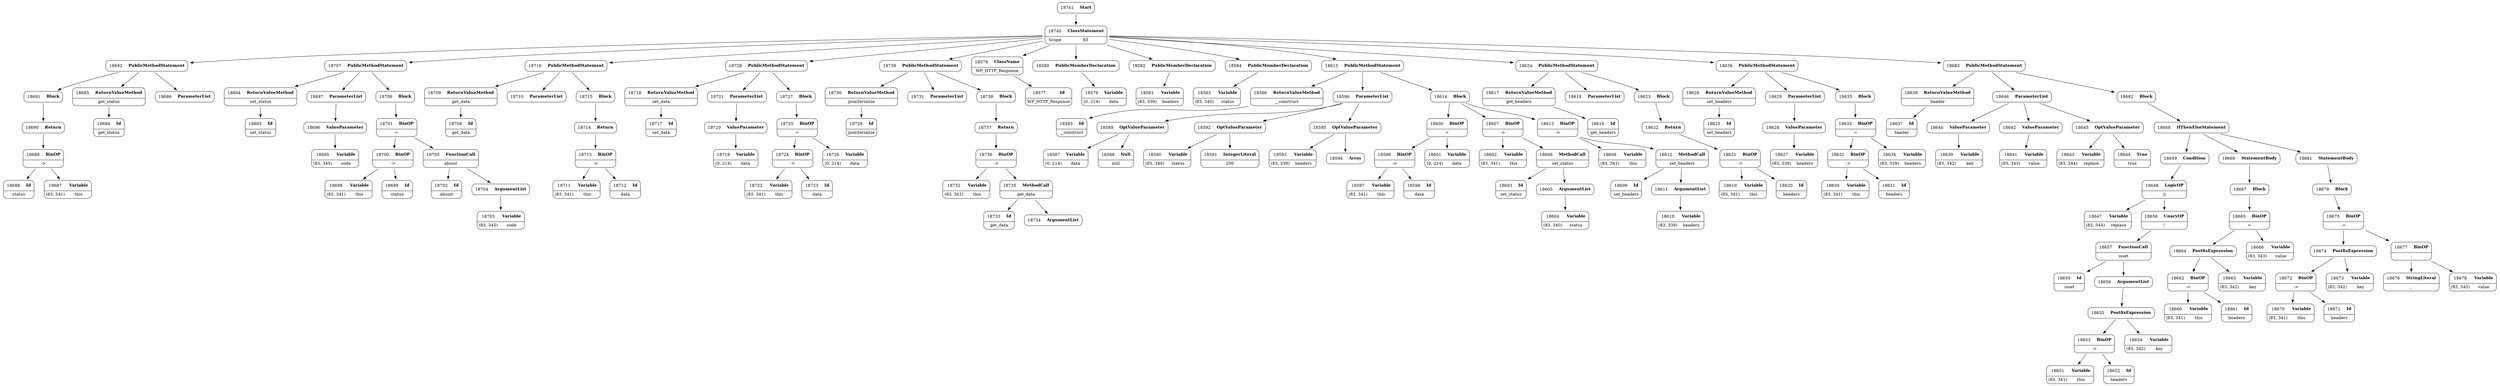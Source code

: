 digraph ast {
node [shape=none];
18688 [label=<<TABLE border='1' cellspacing='0' cellpadding='10' style='rounded' ><TR><TD border='0'>18688</TD><TD border='0'><B>Id</B></TD></TR><HR/><TR><TD border='0' cellpadding='5' colspan='2'>status</TD></TR></TABLE>>];
18689 [label=<<TABLE border='1' cellspacing='0' cellpadding='10' style='rounded' ><TR><TD border='0'>18689</TD><TD border='0'><B>BinOP</B></TD></TR><HR/><TR><TD border='0' cellpadding='5' colspan='2'>-&gt;</TD></TR></TABLE>>];
18689 -> 18687 [weight=2];
18689 -> 18688 [weight=2];
18690 [label=<<TABLE border='1' cellspacing='0' cellpadding='10' style='rounded' ><TR><TD border='0'>18690</TD><TD border='0'><B>Return</B></TD></TR></TABLE>>];
18690 -> 18689 [weight=2];
18691 [label=<<TABLE border='1' cellspacing='0' cellpadding='10' style='rounded' ><TR><TD border='0'>18691</TD><TD border='0'><B>Block</B></TD></TR></TABLE>>];
18691 -> 18690 [weight=2];
18692 [label=<<TABLE border='1' cellspacing='0' cellpadding='10' style='rounded' ><TR><TD border='0'>18692</TD><TD border='0'><B>PublicMethodStatement</B></TD></TR></TABLE>>];
18692 -> 18685 [weight=2];
18692 -> 18686 [weight=2];
18692 -> 18691 [weight=2];
18693 [label=<<TABLE border='1' cellspacing='0' cellpadding='10' style='rounded' ><TR><TD border='0'>18693</TD><TD border='0'><B>Id</B></TD></TR><HR/><TR><TD border='0' cellpadding='5' colspan='2'>set_status</TD></TR></TABLE>>];
18694 [label=<<TABLE border='1' cellspacing='0' cellpadding='10' style='rounded' ><TR><TD border='0'>18694</TD><TD border='0'><B>ReturnValueMethod</B></TD></TR><HR/><TR><TD border='0' cellpadding='5' colspan='2'>set_status</TD></TR></TABLE>>];
18694 -> 18693 [weight=2];
18695 [label=<<TABLE border='1' cellspacing='0' cellpadding='10' style='rounded' ><TR><TD border='0'>18695</TD><TD border='0'><B>Variable</B></TD></TR><HR/><TR><TD border='0' cellpadding='5'>(83, 345)</TD><TD border='0' cellpadding='5'>code</TD></TR></TABLE>>];
18696 [label=<<TABLE border='1' cellspacing='0' cellpadding='10' style='rounded' ><TR><TD border='0'>18696</TD><TD border='0'><B>ValueParameter</B></TD></TR></TABLE>>];
18696 -> 18695 [weight=2];
18697 [label=<<TABLE border='1' cellspacing='0' cellpadding='10' style='rounded' ><TR><TD border='0'>18697</TD><TD border='0'><B>ParameterList</B></TD></TR></TABLE>>];
18697 -> 18696 [weight=2];
18698 [label=<<TABLE border='1' cellspacing='0' cellpadding='10' style='rounded' ><TR><TD border='0'>18698</TD><TD border='0'><B>Variable</B></TD></TR><HR/><TR><TD border='0' cellpadding='5'>(83, 341)</TD><TD border='0' cellpadding='5'>this</TD></TR></TABLE>>];
18699 [label=<<TABLE border='1' cellspacing='0' cellpadding='10' style='rounded' ><TR><TD border='0'>18699</TD><TD border='0'><B>Id</B></TD></TR><HR/><TR><TD border='0' cellpadding='5' colspan='2'>status</TD></TR></TABLE>>];
18700 [label=<<TABLE border='1' cellspacing='0' cellpadding='10' style='rounded' ><TR><TD border='0'>18700</TD><TD border='0'><B>BinOP</B></TD></TR><HR/><TR><TD border='0' cellpadding='5' colspan='2'>-&gt;</TD></TR></TABLE>>];
18700 -> 18698 [weight=2];
18700 -> 18699 [weight=2];
18701 [label=<<TABLE border='1' cellspacing='0' cellpadding='10' style='rounded' ><TR><TD border='0'>18701</TD><TD border='0'><B>BinOP</B></TD></TR><HR/><TR><TD border='0' cellpadding='5' colspan='2'>=</TD></TR></TABLE>>];
18701 -> 18700 [weight=2];
18701 -> 18705 [weight=2];
18702 [label=<<TABLE border='1' cellspacing='0' cellpadding='10' style='rounded' ><TR><TD border='0'>18702</TD><TD border='0'><B>Id</B></TD></TR><HR/><TR><TD border='0' cellpadding='5' colspan='2'>absint</TD></TR></TABLE>>];
18703 [label=<<TABLE border='1' cellspacing='0' cellpadding='10' style='rounded' ><TR><TD border='0'>18703</TD><TD border='0'><B>Variable</B></TD></TR><HR/><TR><TD border='0' cellpadding='5'>(83, 345)</TD><TD border='0' cellpadding='5'>code</TD></TR></TABLE>>];
18704 [label=<<TABLE border='1' cellspacing='0' cellpadding='10' style='rounded' ><TR><TD border='0'>18704</TD><TD border='0'><B>ArgumentList</B></TD></TR></TABLE>>];
18704 -> 18703 [weight=2];
18705 [label=<<TABLE border='1' cellspacing='0' cellpadding='10' style='rounded' ><TR><TD border='0'>18705</TD><TD border='0'><B>FunctionCall</B></TD></TR><HR/><TR><TD border='0' cellpadding='5' colspan='2'>absint</TD></TR></TABLE>>];
18705 -> 18702 [weight=2];
18705 -> 18704 [weight=2];
18706 [label=<<TABLE border='1' cellspacing='0' cellpadding='10' style='rounded' ><TR><TD border='0'>18706</TD><TD border='0'><B>Block</B></TD></TR></TABLE>>];
18706 -> 18701 [weight=2];
18707 [label=<<TABLE border='1' cellspacing='0' cellpadding='10' style='rounded' ><TR><TD border='0'>18707</TD><TD border='0'><B>PublicMethodStatement</B></TD></TR></TABLE>>];
18707 -> 18694 [weight=2];
18707 -> 18697 [weight=2];
18707 -> 18706 [weight=2];
18708 [label=<<TABLE border='1' cellspacing='0' cellpadding='10' style='rounded' ><TR><TD border='0'>18708</TD><TD border='0'><B>Id</B></TD></TR><HR/><TR><TD border='0' cellpadding='5' colspan='2'>get_data</TD></TR></TABLE>>];
18709 [label=<<TABLE border='1' cellspacing='0' cellpadding='10' style='rounded' ><TR><TD border='0'>18709</TD><TD border='0'><B>ReturnValueMethod</B></TD></TR><HR/><TR><TD border='0' cellpadding='5' colspan='2'>get_data</TD></TR></TABLE>>];
18709 -> 18708 [weight=2];
18710 [label=<<TABLE border='1' cellspacing='0' cellpadding='10' style='rounded' ><TR><TD border='0'>18710</TD><TD border='0'><B>ParameterList</B></TD></TR></TABLE>>];
18711 [label=<<TABLE border='1' cellspacing='0' cellpadding='10' style='rounded' ><TR><TD border='0'>18711</TD><TD border='0'><B>Variable</B></TD></TR><HR/><TR><TD border='0' cellpadding='5'>(83, 341)</TD><TD border='0' cellpadding='5'>this</TD></TR></TABLE>>];
18712 [label=<<TABLE border='1' cellspacing='0' cellpadding='10' style='rounded' ><TR><TD border='0'>18712</TD><TD border='0'><B>Id</B></TD></TR><HR/><TR><TD border='0' cellpadding='5' colspan='2'>data</TD></TR></TABLE>>];
18713 [label=<<TABLE border='1' cellspacing='0' cellpadding='10' style='rounded' ><TR><TD border='0'>18713</TD><TD border='0'><B>BinOP</B></TD></TR><HR/><TR><TD border='0' cellpadding='5' colspan='2'>-&gt;</TD></TR></TABLE>>];
18713 -> 18711 [weight=2];
18713 -> 18712 [weight=2];
18714 [label=<<TABLE border='1' cellspacing='0' cellpadding='10' style='rounded' ><TR><TD border='0'>18714</TD><TD border='0'><B>Return</B></TD></TR></TABLE>>];
18714 -> 18713 [weight=2];
18715 [label=<<TABLE border='1' cellspacing='0' cellpadding='10' style='rounded' ><TR><TD border='0'>18715</TD><TD border='0'><B>Block</B></TD></TR></TABLE>>];
18715 -> 18714 [weight=2];
18716 [label=<<TABLE border='1' cellspacing='0' cellpadding='10' style='rounded' ><TR><TD border='0'>18716</TD><TD border='0'><B>PublicMethodStatement</B></TD></TR></TABLE>>];
18716 -> 18709 [weight=2];
18716 -> 18710 [weight=2];
18716 -> 18715 [weight=2];
18717 [label=<<TABLE border='1' cellspacing='0' cellpadding='10' style='rounded' ><TR><TD border='0'>18717</TD><TD border='0'><B>Id</B></TD></TR><HR/><TR><TD border='0' cellpadding='5' colspan='2'>set_data</TD></TR></TABLE>>];
18718 [label=<<TABLE border='1' cellspacing='0' cellpadding='10' style='rounded' ><TR><TD border='0'>18718</TD><TD border='0'><B>ReturnValueMethod</B></TD></TR><HR/><TR><TD border='0' cellpadding='5' colspan='2'>set_data</TD></TR></TABLE>>];
18718 -> 18717 [weight=2];
18719 [label=<<TABLE border='1' cellspacing='0' cellpadding='10' style='rounded' ><TR><TD border='0'>18719</TD><TD border='0'><B>Variable</B></TD></TR><HR/><TR><TD border='0' cellpadding='5'>(0, 214)</TD><TD border='0' cellpadding='5'>data</TD></TR></TABLE>>];
18720 [label=<<TABLE border='1' cellspacing='0' cellpadding='10' style='rounded' ><TR><TD border='0'>18720</TD><TD border='0'><B>ValueParameter</B></TD></TR></TABLE>>];
18720 -> 18719 [weight=2];
18721 [label=<<TABLE border='1' cellspacing='0' cellpadding='10' style='rounded' ><TR><TD border='0'>18721</TD><TD border='0'><B>ParameterList</B></TD></TR></TABLE>>];
18721 -> 18720 [weight=2];
18722 [label=<<TABLE border='1' cellspacing='0' cellpadding='10' style='rounded' ><TR><TD border='0'>18722</TD><TD border='0'><B>Variable</B></TD></TR><HR/><TR><TD border='0' cellpadding='5'>(83, 341)</TD><TD border='0' cellpadding='5'>this</TD></TR></TABLE>>];
18723 [label=<<TABLE border='1' cellspacing='0' cellpadding='10' style='rounded' ><TR><TD border='0'>18723</TD><TD border='0'><B>Id</B></TD></TR><HR/><TR><TD border='0' cellpadding='5' colspan='2'>data</TD></TR></TABLE>>];
18724 [label=<<TABLE border='1' cellspacing='0' cellpadding='10' style='rounded' ><TR><TD border='0'>18724</TD><TD border='0'><B>BinOP</B></TD></TR><HR/><TR><TD border='0' cellpadding='5' colspan='2'>-&gt;</TD></TR></TABLE>>];
18724 -> 18722 [weight=2];
18724 -> 18723 [weight=2];
18725 [label=<<TABLE border='1' cellspacing='0' cellpadding='10' style='rounded' ><TR><TD border='0'>18725</TD><TD border='0'><B>BinOP</B></TD></TR><HR/><TR><TD border='0' cellpadding='5' colspan='2'>=</TD></TR></TABLE>>];
18725 -> 18724 [weight=2];
18725 -> 18726 [weight=2];
18726 [label=<<TABLE border='1' cellspacing='0' cellpadding='10' style='rounded' ><TR><TD border='0'>18726</TD><TD border='0'><B>Variable</B></TD></TR><HR/><TR><TD border='0' cellpadding='5'>(0, 214)</TD><TD border='0' cellpadding='5'>data</TD></TR></TABLE>>];
18727 [label=<<TABLE border='1' cellspacing='0' cellpadding='10' style='rounded' ><TR><TD border='0'>18727</TD><TD border='0'><B>Block</B></TD></TR></TABLE>>];
18727 -> 18725 [weight=2];
18728 [label=<<TABLE border='1' cellspacing='0' cellpadding='10' style='rounded' ><TR><TD border='0'>18728</TD><TD border='0'><B>PublicMethodStatement</B></TD></TR></TABLE>>];
18728 -> 18718 [weight=2];
18728 -> 18721 [weight=2];
18728 -> 18727 [weight=2];
18729 [label=<<TABLE border='1' cellspacing='0' cellpadding='10' style='rounded' ><TR><TD border='0'>18729</TD><TD border='0'><B>Id</B></TD></TR><HR/><TR><TD border='0' cellpadding='5' colspan='2'>jsonSerialize</TD></TR></TABLE>>];
18730 [label=<<TABLE border='1' cellspacing='0' cellpadding='10' style='rounded' ><TR><TD border='0'>18730</TD><TD border='0'><B>ReturnValueMethod</B></TD></TR><HR/><TR><TD border='0' cellpadding='5' colspan='2'>jsonSerialize</TD></TR></TABLE>>];
18730 -> 18729 [weight=2];
18731 [label=<<TABLE border='1' cellspacing='0' cellpadding='10' style='rounded' ><TR><TD border='0'>18731</TD><TD border='0'><B>ParameterList</B></TD></TR></TABLE>>];
18732 [label=<<TABLE border='1' cellspacing='0' cellpadding='10' style='rounded' ><TR><TD border='0'>18732</TD><TD border='0'><B>Variable</B></TD></TR><HR/><TR><TD border='0' cellpadding='5'>(83, 341)</TD><TD border='0' cellpadding='5'>this</TD></TR></TABLE>>];
18733 [label=<<TABLE border='1' cellspacing='0' cellpadding='10' style='rounded' ><TR><TD border='0'>18733</TD><TD border='0'><B>Id</B></TD></TR><HR/><TR><TD border='0' cellpadding='5' colspan='2'>get_data</TD></TR></TABLE>>];
18734 [label=<<TABLE border='1' cellspacing='0' cellpadding='10' style='rounded' ><TR><TD border='0'>18734</TD><TD border='0'><B>ArgumentList</B></TD></TR></TABLE>>];
18735 [label=<<TABLE border='1' cellspacing='0' cellpadding='10' style='rounded' ><TR><TD border='0'>18735</TD><TD border='0'><B>MethodCall</B></TD></TR><HR/><TR><TD border='0' cellpadding='5' colspan='2'>get_data</TD></TR></TABLE>>];
18735 -> 18733 [weight=2];
18735 -> 18734 [weight=2];
18736 [label=<<TABLE border='1' cellspacing='0' cellpadding='10' style='rounded' ><TR><TD border='0'>18736</TD><TD border='0'><B>BinOP</B></TD></TR><HR/><TR><TD border='0' cellpadding='5' colspan='2'>-&gt;</TD></TR></TABLE>>];
18736 -> 18732 [weight=2];
18736 -> 18735 [weight=2];
18737 [label=<<TABLE border='1' cellspacing='0' cellpadding='10' style='rounded' ><TR><TD border='0'>18737</TD><TD border='0'><B>Return</B></TD></TR></TABLE>>];
18737 -> 18736 [weight=2];
18738 [label=<<TABLE border='1' cellspacing='0' cellpadding='10' style='rounded' ><TR><TD border='0'>18738</TD><TD border='0'><B>Block</B></TD></TR></TABLE>>];
18738 -> 18737 [weight=2];
18739 [label=<<TABLE border='1' cellspacing='0' cellpadding='10' style='rounded' ><TR><TD border='0'>18739</TD><TD border='0'><B>PublicMethodStatement</B></TD></TR></TABLE>>];
18739 -> 18730 [weight=2];
18739 -> 18731 [weight=2];
18739 -> 18738 [weight=2];
18740 [label=<<TABLE border='1' cellspacing='0' cellpadding='10' style='rounded' ><TR><TD border='0'>18740</TD><TD border='0'><B>ClassStatement</B></TD></TR><HR/><TR><TD border='0' cellpadding='5'>Scope</TD><TD border='0' cellpadding='5'>83</TD></TR></TABLE>>];
18740 -> 18578 [weight=2];
18740 -> 18580 [weight=2];
18740 -> 18582 [weight=2];
18740 -> 18584 [weight=2];
18740 -> 18615 [weight=2];
18740 -> 18624 [weight=2];
18740 -> 18636 [weight=2];
18740 -> 18683 [weight=2];
18740 -> 18692 [weight=2];
18740 -> 18707 [weight=2];
18740 -> 18716 [weight=2];
18740 -> 18728 [weight=2];
18740 -> 18739 [weight=2];
18741 [label=<<TABLE border='1' cellspacing='0' cellpadding='10' style='rounded' ><TR><TD border='0'>18741</TD><TD border='0'><B>Start</B></TD></TR></TABLE>>];
18741 -> 18740 [weight=2];
18577 [label=<<TABLE border='1' cellspacing='0' cellpadding='10' style='rounded' ><TR><TD border='0'>18577</TD><TD border='0'><B>Id</B></TD></TR><HR/><TR><TD border='0' cellpadding='5' colspan='2'>WP_HTTP_Response</TD></TR></TABLE>>];
18578 [label=<<TABLE border='1' cellspacing='0' cellpadding='10' style='rounded' ><TR><TD border='0'>18578</TD><TD border='0'><B>ClassName</B></TD></TR><HR/><TR><TD border='0' cellpadding='5' colspan='2'>WP_HTTP_Response</TD></TR></TABLE>>];
18578 -> 18577 [weight=2];
18579 [label=<<TABLE border='1' cellspacing='0' cellpadding='10' style='rounded' ><TR><TD border='0'>18579</TD><TD border='0'><B>Variable</B></TD></TR><HR/><TR><TD border='0' cellpadding='5'>(0, 214)</TD><TD border='0' cellpadding='5'>data</TD></TR></TABLE>>];
18580 [label=<<TABLE border='1' cellspacing='0' cellpadding='10' style='rounded' ><TR><TD border='0'>18580</TD><TD border='0'><B>PublicMemberDeclaration</B></TD></TR></TABLE>>];
18580 -> 18579 [weight=2];
18581 [label=<<TABLE border='1' cellspacing='0' cellpadding='10' style='rounded' ><TR><TD border='0'>18581</TD><TD border='0'><B>Variable</B></TD></TR><HR/><TR><TD border='0' cellpadding='5'>(83, 339)</TD><TD border='0' cellpadding='5'>headers</TD></TR></TABLE>>];
18582 [label=<<TABLE border='1' cellspacing='0' cellpadding='10' style='rounded' ><TR><TD border='0'>18582</TD><TD border='0'><B>PublicMemberDeclaration</B></TD></TR></TABLE>>];
18582 -> 18581 [weight=2];
18583 [label=<<TABLE border='1' cellspacing='0' cellpadding='10' style='rounded' ><TR><TD border='0'>18583</TD><TD border='0'><B>Variable</B></TD></TR><HR/><TR><TD border='0' cellpadding='5'>(83, 340)</TD><TD border='0' cellpadding='5'>status</TD></TR></TABLE>>];
18584 [label=<<TABLE border='1' cellspacing='0' cellpadding='10' style='rounded' ><TR><TD border='0'>18584</TD><TD border='0'><B>PublicMemberDeclaration</B></TD></TR></TABLE>>];
18584 -> 18583 [weight=2];
18585 [label=<<TABLE border='1' cellspacing='0' cellpadding='10' style='rounded' ><TR><TD border='0'>18585</TD><TD border='0'><B>Id</B></TD></TR><HR/><TR><TD border='0' cellpadding='5' colspan='2'>__construct</TD></TR></TABLE>>];
18586 [label=<<TABLE border='1' cellspacing='0' cellpadding='10' style='rounded' ><TR><TD border='0'>18586</TD><TD border='0'><B>ReturnValueMethod</B></TD></TR><HR/><TR><TD border='0' cellpadding='5' colspan='2'>__construct</TD></TR></TABLE>>];
18586 -> 18585 [weight=2];
18587 [label=<<TABLE border='1' cellspacing='0' cellpadding='10' style='rounded' ><TR><TD border='0'>18587</TD><TD border='0'><B>Variable</B></TD></TR><HR/><TR><TD border='0' cellpadding='5'>(0, 214)</TD><TD border='0' cellpadding='5'>data</TD></TR></TABLE>>];
18588 [label=<<TABLE border='1' cellspacing='0' cellpadding='10' style='rounded' ><TR><TD border='0'>18588</TD><TD border='0'><B>Null</B></TD></TR><HR/><TR><TD border='0' cellpadding='5' colspan='2'>null</TD></TR></TABLE>>];
18589 [label=<<TABLE border='1' cellspacing='0' cellpadding='10' style='rounded' ><TR><TD border='0'>18589</TD><TD border='0'><B>OptValueParameter</B></TD></TR></TABLE>>];
18589 -> 18587 [weight=2];
18589 -> 18588 [weight=2];
18590 [label=<<TABLE border='1' cellspacing='0' cellpadding='10' style='rounded' ><TR><TD border='0'>18590</TD><TD border='0'><B>Variable</B></TD></TR><HR/><TR><TD border='0' cellpadding='5'>(83, 340)</TD><TD border='0' cellpadding='5'>status</TD></TR></TABLE>>];
18591 [label=<<TABLE border='1' cellspacing='0' cellpadding='10' style='rounded' ><TR><TD border='0'>18591</TD><TD border='0'><B>IntegerLiteral</B></TD></TR><HR/><TR><TD border='0' cellpadding='5' colspan='2'>200</TD></TR></TABLE>>];
18592 [label=<<TABLE border='1' cellspacing='0' cellpadding='10' style='rounded' ><TR><TD border='0'>18592</TD><TD border='0'><B>OptValueParameter</B></TD></TR></TABLE>>];
18592 -> 18590 [weight=2];
18592 -> 18591 [weight=2];
18593 [label=<<TABLE border='1' cellspacing='0' cellpadding='10' style='rounded' ><TR><TD border='0'>18593</TD><TD border='0'><B>Variable</B></TD></TR><HR/><TR><TD border='0' cellpadding='5'>(83, 339)</TD><TD border='0' cellpadding='5'>headers</TD></TR></TABLE>>];
18594 [label=<<TABLE border='1' cellspacing='0' cellpadding='10' style='rounded' ><TR><TD border='0'>18594</TD><TD border='0'><B>Array</B></TD></TR></TABLE>>];
18595 [label=<<TABLE border='1' cellspacing='0' cellpadding='10' style='rounded' ><TR><TD border='0'>18595</TD><TD border='0'><B>OptValueParameter</B></TD></TR></TABLE>>];
18595 -> 18593 [weight=2];
18595 -> 18594 [weight=2];
18596 [label=<<TABLE border='1' cellspacing='0' cellpadding='10' style='rounded' ><TR><TD border='0'>18596</TD><TD border='0'><B>ParameterList</B></TD></TR></TABLE>>];
18596 -> 18589 [weight=2];
18596 -> 18592 [weight=2];
18596 -> 18595 [weight=2];
18597 [label=<<TABLE border='1' cellspacing='0' cellpadding='10' style='rounded' ><TR><TD border='0'>18597</TD><TD border='0'><B>Variable</B></TD></TR><HR/><TR><TD border='0' cellpadding='5'>(83, 341)</TD><TD border='0' cellpadding='5'>this</TD></TR></TABLE>>];
18598 [label=<<TABLE border='1' cellspacing='0' cellpadding='10' style='rounded' ><TR><TD border='0'>18598</TD><TD border='0'><B>Id</B></TD></TR><HR/><TR><TD border='0' cellpadding='5' colspan='2'>data</TD></TR></TABLE>>];
18599 [label=<<TABLE border='1' cellspacing='0' cellpadding='10' style='rounded' ><TR><TD border='0'>18599</TD><TD border='0'><B>BinOP</B></TD></TR><HR/><TR><TD border='0' cellpadding='5' colspan='2'>-&gt;</TD></TR></TABLE>>];
18599 -> 18597 [weight=2];
18599 -> 18598 [weight=2];
18600 [label=<<TABLE border='1' cellspacing='0' cellpadding='10' style='rounded' ><TR><TD border='0'>18600</TD><TD border='0'><B>BinOP</B></TD></TR><HR/><TR><TD border='0' cellpadding='5' colspan='2'>=</TD></TR></TABLE>>];
18600 -> 18599 [weight=2];
18600 -> 18601 [weight=2];
18601 [label=<<TABLE border='1' cellspacing='0' cellpadding='10' style='rounded' ><TR><TD border='0'>18601</TD><TD border='0'><B>Variable</B></TD></TR><HR/><TR><TD border='0' cellpadding='5'>(0, 214)</TD><TD border='0' cellpadding='5'>data</TD></TR></TABLE>>];
18602 [label=<<TABLE border='1' cellspacing='0' cellpadding='10' style='rounded' ><TR><TD border='0'>18602</TD><TD border='0'><B>Variable</B></TD></TR><HR/><TR><TD border='0' cellpadding='5'>(83, 341)</TD><TD border='0' cellpadding='5'>this</TD></TR></TABLE>>];
18603 [label=<<TABLE border='1' cellspacing='0' cellpadding='10' style='rounded' ><TR><TD border='0'>18603</TD><TD border='0'><B>Id</B></TD></TR><HR/><TR><TD border='0' cellpadding='5' colspan='2'>set_status</TD></TR></TABLE>>];
18604 [label=<<TABLE border='1' cellspacing='0' cellpadding='10' style='rounded' ><TR><TD border='0'>18604</TD><TD border='0'><B>Variable</B></TD></TR><HR/><TR><TD border='0' cellpadding='5'>(83, 340)</TD><TD border='0' cellpadding='5'>status</TD></TR></TABLE>>];
18605 [label=<<TABLE border='1' cellspacing='0' cellpadding='10' style='rounded' ><TR><TD border='0'>18605</TD><TD border='0'><B>ArgumentList</B></TD></TR></TABLE>>];
18605 -> 18604 [weight=2];
18606 [label=<<TABLE border='1' cellspacing='0' cellpadding='10' style='rounded' ><TR><TD border='0'>18606</TD><TD border='0'><B>MethodCall</B></TD></TR><HR/><TR><TD border='0' cellpadding='5' colspan='2'>set_status</TD></TR></TABLE>>];
18606 -> 18603 [weight=2];
18606 -> 18605 [weight=2];
18607 [label=<<TABLE border='1' cellspacing='0' cellpadding='10' style='rounded' ><TR><TD border='0'>18607</TD><TD border='0'><B>BinOP</B></TD></TR><HR/><TR><TD border='0' cellpadding='5' colspan='2'>-&gt;</TD></TR></TABLE>>];
18607 -> 18602 [weight=2];
18607 -> 18606 [weight=2];
18608 [label=<<TABLE border='1' cellspacing='0' cellpadding='10' style='rounded' ><TR><TD border='0'>18608</TD><TD border='0'><B>Variable</B></TD></TR><HR/><TR><TD border='0' cellpadding='5'>(83, 341)</TD><TD border='0' cellpadding='5'>this</TD></TR></TABLE>>];
18609 [label=<<TABLE border='1' cellspacing='0' cellpadding='10' style='rounded' ><TR><TD border='0'>18609</TD><TD border='0'><B>Id</B></TD></TR><HR/><TR><TD border='0' cellpadding='5' colspan='2'>set_headers</TD></TR></TABLE>>];
18610 [label=<<TABLE border='1' cellspacing='0' cellpadding='10' style='rounded' ><TR><TD border='0'>18610</TD><TD border='0'><B>Variable</B></TD></TR><HR/><TR><TD border='0' cellpadding='5'>(83, 339)</TD><TD border='0' cellpadding='5'>headers</TD></TR></TABLE>>];
18611 [label=<<TABLE border='1' cellspacing='0' cellpadding='10' style='rounded' ><TR><TD border='0'>18611</TD><TD border='0'><B>ArgumentList</B></TD></TR></TABLE>>];
18611 -> 18610 [weight=2];
18612 [label=<<TABLE border='1' cellspacing='0' cellpadding='10' style='rounded' ><TR><TD border='0'>18612</TD><TD border='0'><B>MethodCall</B></TD></TR><HR/><TR><TD border='0' cellpadding='5' colspan='2'>set_headers</TD></TR></TABLE>>];
18612 -> 18609 [weight=2];
18612 -> 18611 [weight=2];
18613 [label=<<TABLE border='1' cellspacing='0' cellpadding='10' style='rounded' ><TR><TD border='0'>18613</TD><TD border='0'><B>BinOP</B></TD></TR><HR/><TR><TD border='0' cellpadding='5' colspan='2'>-&gt;</TD></TR></TABLE>>];
18613 -> 18608 [weight=2];
18613 -> 18612 [weight=2];
18614 [label=<<TABLE border='1' cellspacing='0' cellpadding='10' style='rounded' ><TR><TD border='0'>18614</TD><TD border='0'><B>Block</B></TD></TR></TABLE>>];
18614 -> 18600 [weight=2];
18614 -> 18607 [weight=2];
18614 -> 18613 [weight=2];
18615 [label=<<TABLE border='1' cellspacing='0' cellpadding='10' style='rounded' ><TR><TD border='0'>18615</TD><TD border='0'><B>PublicMethodStatement</B></TD></TR></TABLE>>];
18615 -> 18586 [weight=2];
18615 -> 18596 [weight=2];
18615 -> 18614 [weight=2];
18616 [label=<<TABLE border='1' cellspacing='0' cellpadding='10' style='rounded' ><TR><TD border='0'>18616</TD><TD border='0'><B>Id</B></TD></TR><HR/><TR><TD border='0' cellpadding='5' colspan='2'>get_headers</TD></TR></TABLE>>];
18617 [label=<<TABLE border='1' cellspacing='0' cellpadding='10' style='rounded' ><TR><TD border='0'>18617</TD><TD border='0'><B>ReturnValueMethod</B></TD></TR><HR/><TR><TD border='0' cellpadding='5' colspan='2'>get_headers</TD></TR></TABLE>>];
18617 -> 18616 [weight=2];
18618 [label=<<TABLE border='1' cellspacing='0' cellpadding='10' style='rounded' ><TR><TD border='0'>18618</TD><TD border='0'><B>ParameterList</B></TD></TR></TABLE>>];
18619 [label=<<TABLE border='1' cellspacing='0' cellpadding='10' style='rounded' ><TR><TD border='0'>18619</TD><TD border='0'><B>Variable</B></TD></TR><HR/><TR><TD border='0' cellpadding='5'>(83, 341)</TD><TD border='0' cellpadding='5'>this</TD></TR></TABLE>>];
18620 [label=<<TABLE border='1' cellspacing='0' cellpadding='10' style='rounded' ><TR><TD border='0'>18620</TD><TD border='0'><B>Id</B></TD></TR><HR/><TR><TD border='0' cellpadding='5' colspan='2'>headers</TD></TR></TABLE>>];
18621 [label=<<TABLE border='1' cellspacing='0' cellpadding='10' style='rounded' ><TR><TD border='0'>18621</TD><TD border='0'><B>BinOP</B></TD></TR><HR/><TR><TD border='0' cellpadding='5' colspan='2'>-&gt;</TD></TR></TABLE>>];
18621 -> 18619 [weight=2];
18621 -> 18620 [weight=2];
18622 [label=<<TABLE border='1' cellspacing='0' cellpadding='10' style='rounded' ><TR><TD border='0'>18622</TD><TD border='0'><B>Return</B></TD></TR></TABLE>>];
18622 -> 18621 [weight=2];
18623 [label=<<TABLE border='1' cellspacing='0' cellpadding='10' style='rounded' ><TR><TD border='0'>18623</TD><TD border='0'><B>Block</B></TD></TR></TABLE>>];
18623 -> 18622 [weight=2];
18624 [label=<<TABLE border='1' cellspacing='0' cellpadding='10' style='rounded' ><TR><TD border='0'>18624</TD><TD border='0'><B>PublicMethodStatement</B></TD></TR></TABLE>>];
18624 -> 18617 [weight=2];
18624 -> 18618 [weight=2];
18624 -> 18623 [weight=2];
18625 [label=<<TABLE border='1' cellspacing='0' cellpadding='10' style='rounded' ><TR><TD border='0'>18625</TD><TD border='0'><B>Id</B></TD></TR><HR/><TR><TD border='0' cellpadding='5' colspan='2'>set_headers</TD></TR></TABLE>>];
18626 [label=<<TABLE border='1' cellspacing='0' cellpadding='10' style='rounded' ><TR><TD border='0'>18626</TD><TD border='0'><B>ReturnValueMethod</B></TD></TR><HR/><TR><TD border='0' cellpadding='5' colspan='2'>set_headers</TD></TR></TABLE>>];
18626 -> 18625 [weight=2];
18627 [label=<<TABLE border='1' cellspacing='0' cellpadding='10' style='rounded' ><TR><TD border='0'>18627</TD><TD border='0'><B>Variable</B></TD></TR><HR/><TR><TD border='0' cellpadding='5'>(83, 339)</TD><TD border='0' cellpadding='5'>headers</TD></TR></TABLE>>];
18628 [label=<<TABLE border='1' cellspacing='0' cellpadding='10' style='rounded' ><TR><TD border='0'>18628</TD><TD border='0'><B>ValueParameter</B></TD></TR></TABLE>>];
18628 -> 18627 [weight=2];
18629 [label=<<TABLE border='1' cellspacing='0' cellpadding='10' style='rounded' ><TR><TD border='0'>18629</TD><TD border='0'><B>ParameterList</B></TD></TR></TABLE>>];
18629 -> 18628 [weight=2];
18630 [label=<<TABLE border='1' cellspacing='0' cellpadding='10' style='rounded' ><TR><TD border='0'>18630</TD><TD border='0'><B>Variable</B></TD></TR><HR/><TR><TD border='0' cellpadding='5'>(83, 341)</TD><TD border='0' cellpadding='5'>this</TD></TR></TABLE>>];
18631 [label=<<TABLE border='1' cellspacing='0' cellpadding='10' style='rounded' ><TR><TD border='0'>18631</TD><TD border='0'><B>Id</B></TD></TR><HR/><TR><TD border='0' cellpadding='5' colspan='2'>headers</TD></TR></TABLE>>];
18632 [label=<<TABLE border='1' cellspacing='0' cellpadding='10' style='rounded' ><TR><TD border='0'>18632</TD><TD border='0'><B>BinOP</B></TD></TR><HR/><TR><TD border='0' cellpadding='5' colspan='2'>-&gt;</TD></TR></TABLE>>];
18632 -> 18630 [weight=2];
18632 -> 18631 [weight=2];
18633 [label=<<TABLE border='1' cellspacing='0' cellpadding='10' style='rounded' ><TR><TD border='0'>18633</TD><TD border='0'><B>BinOP</B></TD></TR><HR/><TR><TD border='0' cellpadding='5' colspan='2'>=</TD></TR></TABLE>>];
18633 -> 18632 [weight=2];
18633 -> 18634 [weight=2];
18634 [label=<<TABLE border='1' cellspacing='0' cellpadding='10' style='rounded' ><TR><TD border='0'>18634</TD><TD border='0'><B>Variable</B></TD></TR><HR/><TR><TD border='0' cellpadding='5'>(83, 339)</TD><TD border='0' cellpadding='5'>headers</TD></TR></TABLE>>];
18635 [label=<<TABLE border='1' cellspacing='0' cellpadding='10' style='rounded' ><TR><TD border='0'>18635</TD><TD border='0'><B>Block</B></TD></TR></TABLE>>];
18635 -> 18633 [weight=2];
18636 [label=<<TABLE border='1' cellspacing='0' cellpadding='10' style='rounded' ><TR><TD border='0'>18636</TD><TD border='0'><B>PublicMethodStatement</B></TD></TR></TABLE>>];
18636 -> 18626 [weight=2];
18636 -> 18629 [weight=2];
18636 -> 18635 [weight=2];
18637 [label=<<TABLE border='1' cellspacing='0' cellpadding='10' style='rounded' ><TR><TD border='0'>18637</TD><TD border='0'><B>Id</B></TD></TR><HR/><TR><TD border='0' cellpadding='5' colspan='2'>header</TD></TR></TABLE>>];
18638 [label=<<TABLE border='1' cellspacing='0' cellpadding='10' style='rounded' ><TR><TD border='0'>18638</TD><TD border='0'><B>ReturnValueMethod</B></TD></TR><HR/><TR><TD border='0' cellpadding='5' colspan='2'>header</TD></TR></TABLE>>];
18638 -> 18637 [weight=2];
18639 [label=<<TABLE border='1' cellspacing='0' cellpadding='10' style='rounded' ><TR><TD border='0'>18639</TD><TD border='0'><B>Variable</B></TD></TR><HR/><TR><TD border='0' cellpadding='5'>(83, 342)</TD><TD border='0' cellpadding='5'>key</TD></TR></TABLE>>];
18640 [label=<<TABLE border='1' cellspacing='0' cellpadding='10' style='rounded' ><TR><TD border='0'>18640</TD><TD border='0'><B>ValueParameter</B></TD></TR></TABLE>>];
18640 -> 18639 [weight=2];
18641 [label=<<TABLE border='1' cellspacing='0' cellpadding='10' style='rounded' ><TR><TD border='0'>18641</TD><TD border='0'><B>Variable</B></TD></TR><HR/><TR><TD border='0' cellpadding='5'>(83, 343)</TD><TD border='0' cellpadding='5'>value</TD></TR></TABLE>>];
18642 [label=<<TABLE border='1' cellspacing='0' cellpadding='10' style='rounded' ><TR><TD border='0'>18642</TD><TD border='0'><B>ValueParameter</B></TD></TR></TABLE>>];
18642 -> 18641 [weight=2];
18643 [label=<<TABLE border='1' cellspacing='0' cellpadding='10' style='rounded' ><TR><TD border='0'>18643</TD><TD border='0'><B>Variable</B></TD></TR><HR/><TR><TD border='0' cellpadding='5'>(83, 344)</TD><TD border='0' cellpadding='5'>replace</TD></TR></TABLE>>];
18644 [label=<<TABLE border='1' cellspacing='0' cellpadding='10' style='rounded' ><TR><TD border='0'>18644</TD><TD border='0'><B>True</B></TD></TR><HR/><TR><TD border='0' cellpadding='5' colspan='2'>true</TD></TR></TABLE>>];
18645 [label=<<TABLE border='1' cellspacing='0' cellpadding='10' style='rounded' ><TR><TD border='0'>18645</TD><TD border='0'><B>OptValueParameter</B></TD></TR></TABLE>>];
18645 -> 18643 [weight=2];
18645 -> 18644 [weight=2];
18646 [label=<<TABLE border='1' cellspacing='0' cellpadding='10' style='rounded' ><TR><TD border='0'>18646</TD><TD border='0'><B>ParameterList</B></TD></TR></TABLE>>];
18646 -> 18640 [weight=2];
18646 -> 18642 [weight=2];
18646 -> 18645 [weight=2];
18647 [label=<<TABLE border='1' cellspacing='0' cellpadding='10' style='rounded' ><TR><TD border='0'>18647</TD><TD border='0'><B>Variable</B></TD></TR><HR/><TR><TD border='0' cellpadding='5'>(83, 344)</TD><TD border='0' cellpadding='5'>replace</TD></TR></TABLE>>];
18648 [label=<<TABLE border='1' cellspacing='0' cellpadding='10' style='rounded' ><TR><TD border='0'>18648</TD><TD border='0'><B>LogicOP</B></TD></TR><HR/><TR><TD border='0' cellpadding='5' colspan='2'>||</TD></TR></TABLE>>];
18648 -> 18647 [weight=2];
18648 -> 18658 [weight=2];
18650 [label=<<TABLE border='1' cellspacing='0' cellpadding='10' style='rounded' ><TR><TD border='0'>18650</TD><TD border='0'><B>Id</B></TD></TR><HR/><TR><TD border='0' cellpadding='5' colspan='2'>isset</TD></TR></TABLE>>];
18651 [label=<<TABLE border='1' cellspacing='0' cellpadding='10' style='rounded' ><TR><TD border='0'>18651</TD><TD border='0'><B>Variable</B></TD></TR><HR/><TR><TD border='0' cellpadding='5'>(83, 341)</TD><TD border='0' cellpadding='5'>this</TD></TR></TABLE>>];
18652 [label=<<TABLE border='1' cellspacing='0' cellpadding='10' style='rounded' ><TR><TD border='0'>18652</TD><TD border='0'><B>Id</B></TD></TR><HR/><TR><TD border='0' cellpadding='5' colspan='2'>headers</TD></TR></TABLE>>];
18653 [label=<<TABLE border='1' cellspacing='0' cellpadding='10' style='rounded' ><TR><TD border='0'>18653</TD><TD border='0'><B>BinOP</B></TD></TR><HR/><TR><TD border='0' cellpadding='5' colspan='2'>-&gt;</TD></TR></TABLE>>];
18653 -> 18651 [weight=2];
18653 -> 18652 [weight=2];
18654 [label=<<TABLE border='1' cellspacing='0' cellpadding='10' style='rounded' ><TR><TD border='0'>18654</TD><TD border='0'><B>Variable</B></TD></TR><HR/><TR><TD border='0' cellpadding='5'>(83, 342)</TD><TD border='0' cellpadding='5'>key</TD></TR></TABLE>>];
18655 [label=<<TABLE border='1' cellspacing='0' cellpadding='10' style='rounded' ><TR><TD border='0'>18655</TD><TD border='0'><B>PostfixExpression</B></TD></TR></TABLE>>];
18655 -> 18653 [weight=2];
18655 -> 18654 [weight=2];
18656 [label=<<TABLE border='1' cellspacing='0' cellpadding='10' style='rounded' ><TR><TD border='0'>18656</TD><TD border='0'><B>ArgumentList</B></TD></TR></TABLE>>];
18656 -> 18655 [weight=2];
18657 [label=<<TABLE border='1' cellspacing='0' cellpadding='10' style='rounded' ><TR><TD border='0'>18657</TD><TD border='0'><B>FunctionCall</B></TD></TR><HR/><TR><TD border='0' cellpadding='5' colspan='2'>isset</TD></TR></TABLE>>];
18657 -> 18650 [weight=2];
18657 -> 18656 [weight=2];
18658 [label=<<TABLE border='1' cellspacing='0' cellpadding='10' style='rounded' ><TR><TD border='0'>18658</TD><TD border='0'><B>UnaryOP</B></TD></TR><HR/><TR><TD border='0' cellpadding='5' colspan='2'>!</TD></TR></TABLE>>];
18658 -> 18657 [weight=2];
18659 [label=<<TABLE border='1' cellspacing='0' cellpadding='10' style='rounded' ><TR><TD border='0'>18659</TD><TD border='0'><B>Condition</B></TD></TR></TABLE>>];
18659 -> 18648 [weight=2];
18660 [label=<<TABLE border='1' cellspacing='0' cellpadding='10' style='rounded' ><TR><TD border='0'>18660</TD><TD border='0'><B>Variable</B></TD></TR><HR/><TR><TD border='0' cellpadding='5'>(83, 341)</TD><TD border='0' cellpadding='5'>this</TD></TR></TABLE>>];
18661 [label=<<TABLE border='1' cellspacing='0' cellpadding='10' style='rounded' ><TR><TD border='0'>18661</TD><TD border='0'><B>Id</B></TD></TR><HR/><TR><TD border='0' cellpadding='5' colspan='2'>headers</TD></TR></TABLE>>];
18662 [label=<<TABLE border='1' cellspacing='0' cellpadding='10' style='rounded' ><TR><TD border='0'>18662</TD><TD border='0'><B>BinOP</B></TD></TR><HR/><TR><TD border='0' cellpadding='5' colspan='2'>-&gt;</TD></TR></TABLE>>];
18662 -> 18660 [weight=2];
18662 -> 18661 [weight=2];
18663 [label=<<TABLE border='1' cellspacing='0' cellpadding='10' style='rounded' ><TR><TD border='0'>18663</TD><TD border='0'><B>Variable</B></TD></TR><HR/><TR><TD border='0' cellpadding='5'>(83, 342)</TD><TD border='0' cellpadding='5'>key</TD></TR></TABLE>>];
18664 [label=<<TABLE border='1' cellspacing='0' cellpadding='10' style='rounded' ><TR><TD border='0'>18664</TD><TD border='0'><B>PostfixExpression</B></TD></TR></TABLE>>];
18664 -> 18662 [weight=2];
18664 -> 18663 [weight=2];
18665 [label=<<TABLE border='1' cellspacing='0' cellpadding='10' style='rounded' ><TR><TD border='0'>18665</TD><TD border='0'><B>BinOP</B></TD></TR><HR/><TR><TD border='0' cellpadding='5' colspan='2'>=</TD></TR></TABLE>>];
18665 -> 18664 [weight=2];
18665 -> 18666 [weight=2];
18666 [label=<<TABLE border='1' cellspacing='0' cellpadding='10' style='rounded' ><TR><TD border='0'>18666</TD><TD border='0'><B>Variable</B></TD></TR><HR/><TR><TD border='0' cellpadding='5'>(83, 343)</TD><TD border='0' cellpadding='5'>value</TD></TR></TABLE>>];
18667 [label=<<TABLE border='1' cellspacing='0' cellpadding='10' style='rounded' ><TR><TD border='0'>18667</TD><TD border='0'><B>Block</B></TD></TR></TABLE>>];
18667 -> 18665 [weight=2];
18668 [label=<<TABLE border='1' cellspacing='0' cellpadding='10' style='rounded' ><TR><TD border='0'>18668</TD><TD border='0'><B>IfThenElseStatement</B></TD></TR></TABLE>>];
18668 -> 18659 [weight=2];
18668 -> 18669 [weight=2];
18668 -> 18681 [weight=2];
18669 [label=<<TABLE border='1' cellspacing='0' cellpadding='10' style='rounded' ><TR><TD border='0'>18669</TD><TD border='0'><B>StatementBody</B></TD></TR></TABLE>>];
18669 -> 18667 [weight=2];
18670 [label=<<TABLE border='1' cellspacing='0' cellpadding='10' style='rounded' ><TR><TD border='0'>18670</TD><TD border='0'><B>Variable</B></TD></TR><HR/><TR><TD border='0' cellpadding='5'>(83, 341)</TD><TD border='0' cellpadding='5'>this</TD></TR></TABLE>>];
18671 [label=<<TABLE border='1' cellspacing='0' cellpadding='10' style='rounded' ><TR><TD border='0'>18671</TD><TD border='0'><B>Id</B></TD></TR><HR/><TR><TD border='0' cellpadding='5' colspan='2'>headers</TD></TR></TABLE>>];
18672 [label=<<TABLE border='1' cellspacing='0' cellpadding='10' style='rounded' ><TR><TD border='0'>18672</TD><TD border='0'><B>BinOP</B></TD></TR><HR/><TR><TD border='0' cellpadding='5' colspan='2'>-&gt;</TD></TR></TABLE>>];
18672 -> 18670 [weight=2];
18672 -> 18671 [weight=2];
18673 [label=<<TABLE border='1' cellspacing='0' cellpadding='10' style='rounded' ><TR><TD border='0'>18673</TD><TD border='0'><B>Variable</B></TD></TR><HR/><TR><TD border='0' cellpadding='5'>(83, 342)</TD><TD border='0' cellpadding='5'>key</TD></TR></TABLE>>];
18674 [label=<<TABLE border='1' cellspacing='0' cellpadding='10' style='rounded' ><TR><TD border='0'>18674</TD><TD border='0'><B>PostfixExpression</B></TD></TR></TABLE>>];
18674 -> 18672 [weight=2];
18674 -> 18673 [weight=2];
18675 [label=<<TABLE border='1' cellspacing='0' cellpadding='10' style='rounded' ><TR><TD border='0'>18675</TD><TD border='0'><B>BinOP</B></TD></TR><HR/><TR><TD border='0' cellpadding='5' colspan='2'>.=</TD></TR></TABLE>>];
18675 -> 18674 [weight=2];
18675 -> 18677 [weight=2];
18676 [label=<<TABLE border='1' cellspacing='0' cellpadding='10' style='rounded' ><TR><TD border='0'>18676</TD><TD border='0'><B>StringLiteral</B></TD></TR><HR/><TR><TD border='0' cellpadding='5' colspan='2'>, </TD></TR></TABLE>>];
18677 [label=<<TABLE border='1' cellspacing='0' cellpadding='10' style='rounded' ><TR><TD border='0'>18677</TD><TD border='0'><B>BinOP</B></TD></TR><HR/><TR><TD border='0' cellpadding='5' colspan='2'>.</TD></TR></TABLE>>];
18677 -> 18676 [weight=2];
18677 -> 18678 [weight=2];
18678 [label=<<TABLE border='1' cellspacing='0' cellpadding='10' style='rounded' ><TR><TD border='0'>18678</TD><TD border='0'><B>Variable</B></TD></TR><HR/><TR><TD border='0' cellpadding='5'>(83, 343)</TD><TD border='0' cellpadding='5'>value</TD></TR></TABLE>>];
18679 [label=<<TABLE border='1' cellspacing='0' cellpadding='10' style='rounded' ><TR><TD border='0'>18679</TD><TD border='0'><B>Block</B></TD></TR></TABLE>>];
18679 -> 18675 [weight=2];
18681 [label=<<TABLE border='1' cellspacing='0' cellpadding='10' style='rounded' ><TR><TD border='0'>18681</TD><TD border='0'><B>StatementBody</B></TD></TR></TABLE>>];
18681 -> 18679 [weight=2];
18682 [label=<<TABLE border='1' cellspacing='0' cellpadding='10' style='rounded' ><TR><TD border='0'>18682</TD><TD border='0'><B>Block</B></TD></TR></TABLE>>];
18682 -> 18668 [weight=2];
18683 [label=<<TABLE border='1' cellspacing='0' cellpadding='10' style='rounded' ><TR><TD border='0'>18683</TD><TD border='0'><B>PublicMethodStatement</B></TD></TR></TABLE>>];
18683 -> 18638 [weight=2];
18683 -> 18646 [weight=2];
18683 -> 18682 [weight=2];
18684 [label=<<TABLE border='1' cellspacing='0' cellpadding='10' style='rounded' ><TR><TD border='0'>18684</TD><TD border='0'><B>Id</B></TD></TR><HR/><TR><TD border='0' cellpadding='5' colspan='2'>get_status</TD></TR></TABLE>>];
18685 [label=<<TABLE border='1' cellspacing='0' cellpadding='10' style='rounded' ><TR><TD border='0'>18685</TD><TD border='0'><B>ReturnValueMethod</B></TD></TR><HR/><TR><TD border='0' cellpadding='5' colspan='2'>get_status</TD></TR></TABLE>>];
18685 -> 18684 [weight=2];
18686 [label=<<TABLE border='1' cellspacing='0' cellpadding='10' style='rounded' ><TR><TD border='0'>18686</TD><TD border='0'><B>ParameterList</B></TD></TR></TABLE>>];
18687 [label=<<TABLE border='1' cellspacing='0' cellpadding='10' style='rounded' ><TR><TD border='0'>18687</TD><TD border='0'><B>Variable</B></TD></TR><HR/><TR><TD border='0' cellpadding='5'>(83, 341)</TD><TD border='0' cellpadding='5'>this</TD></TR></TABLE>>];
}
